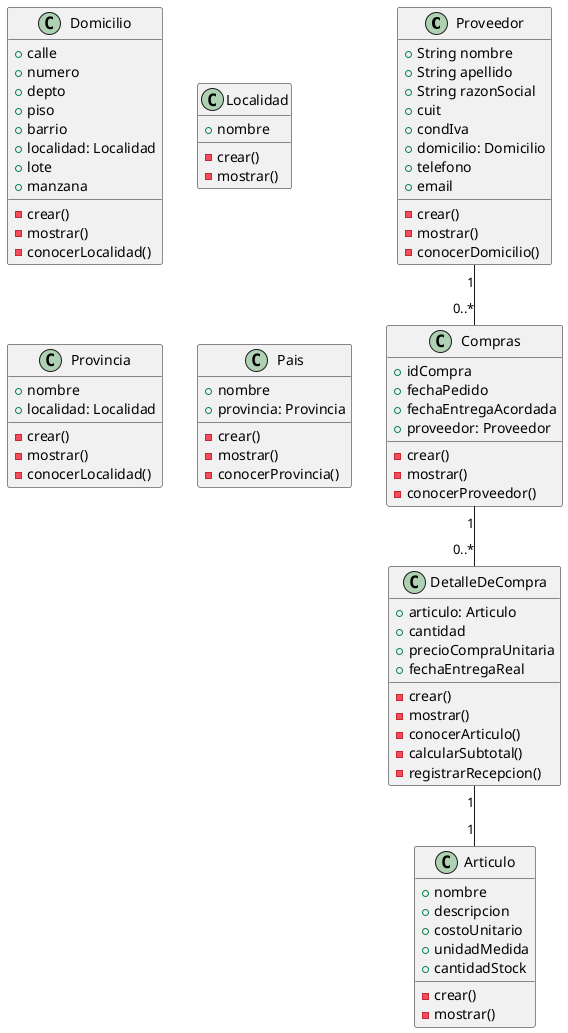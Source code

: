 @startuml clase

class "Proveedor" as proveedor {
  +String nombre
  +String apellido
  +String razonSocial
  +cuit
  +condIva
  +domicilio: Domicilio
  +telefono
  +email
  -crear()
  -mostrar()
  -conocerDomicilio()
}

class "Compras" as compras {
  +idCompra
  +fechaPedido
  +fechaEntregaAcordada
  +proveedor: Proveedor
  -crear()
  -mostrar()
  -conocerProveedor()
}

class "DetalleDeCompra" as detalleDeCompra {
  +articulo: Articulo
  +cantidad
  +precioCompraUnitaria
  +fechaEntregaReal
  -crear()
  -mostrar()
  -conocerArticulo()
  -calcularSubtotal()
  -registrarRecepcion()
}

class "Articulo" as articulo {
  +nombre
  +descripcion
  +costoUnitario
  +unidadMedida
  +cantidadStock
  -crear()
  -mostrar()
}

class "Domicilio" as domicilio {
  +calle
  +numero
  +depto
  +piso 
  +barrio 
  +localidad: Localidad
  +lote
  +manzana
  -crear()
  -mostrar()
  -conocerLocalidad()
}

class "Localidad" as localidad {
  +nombre
  -crear()
  -mostrar()
}

class "Provincia" as provincia {
  +nombre
  +localidad: Localidad
  -crear()
  -mostrar()
  -conocerLocalidad()
}

class "Pais" as pais {
  +nombre
  +provincia: Provincia
  -crear()
  -mostrar()
  -conocerProvincia()
}

proveedor "1" -- "0..*" compras
compras "1" -- "0..*" detalleDeCompra
detalleDeCompra "1" -- "1" articulo

@enduml